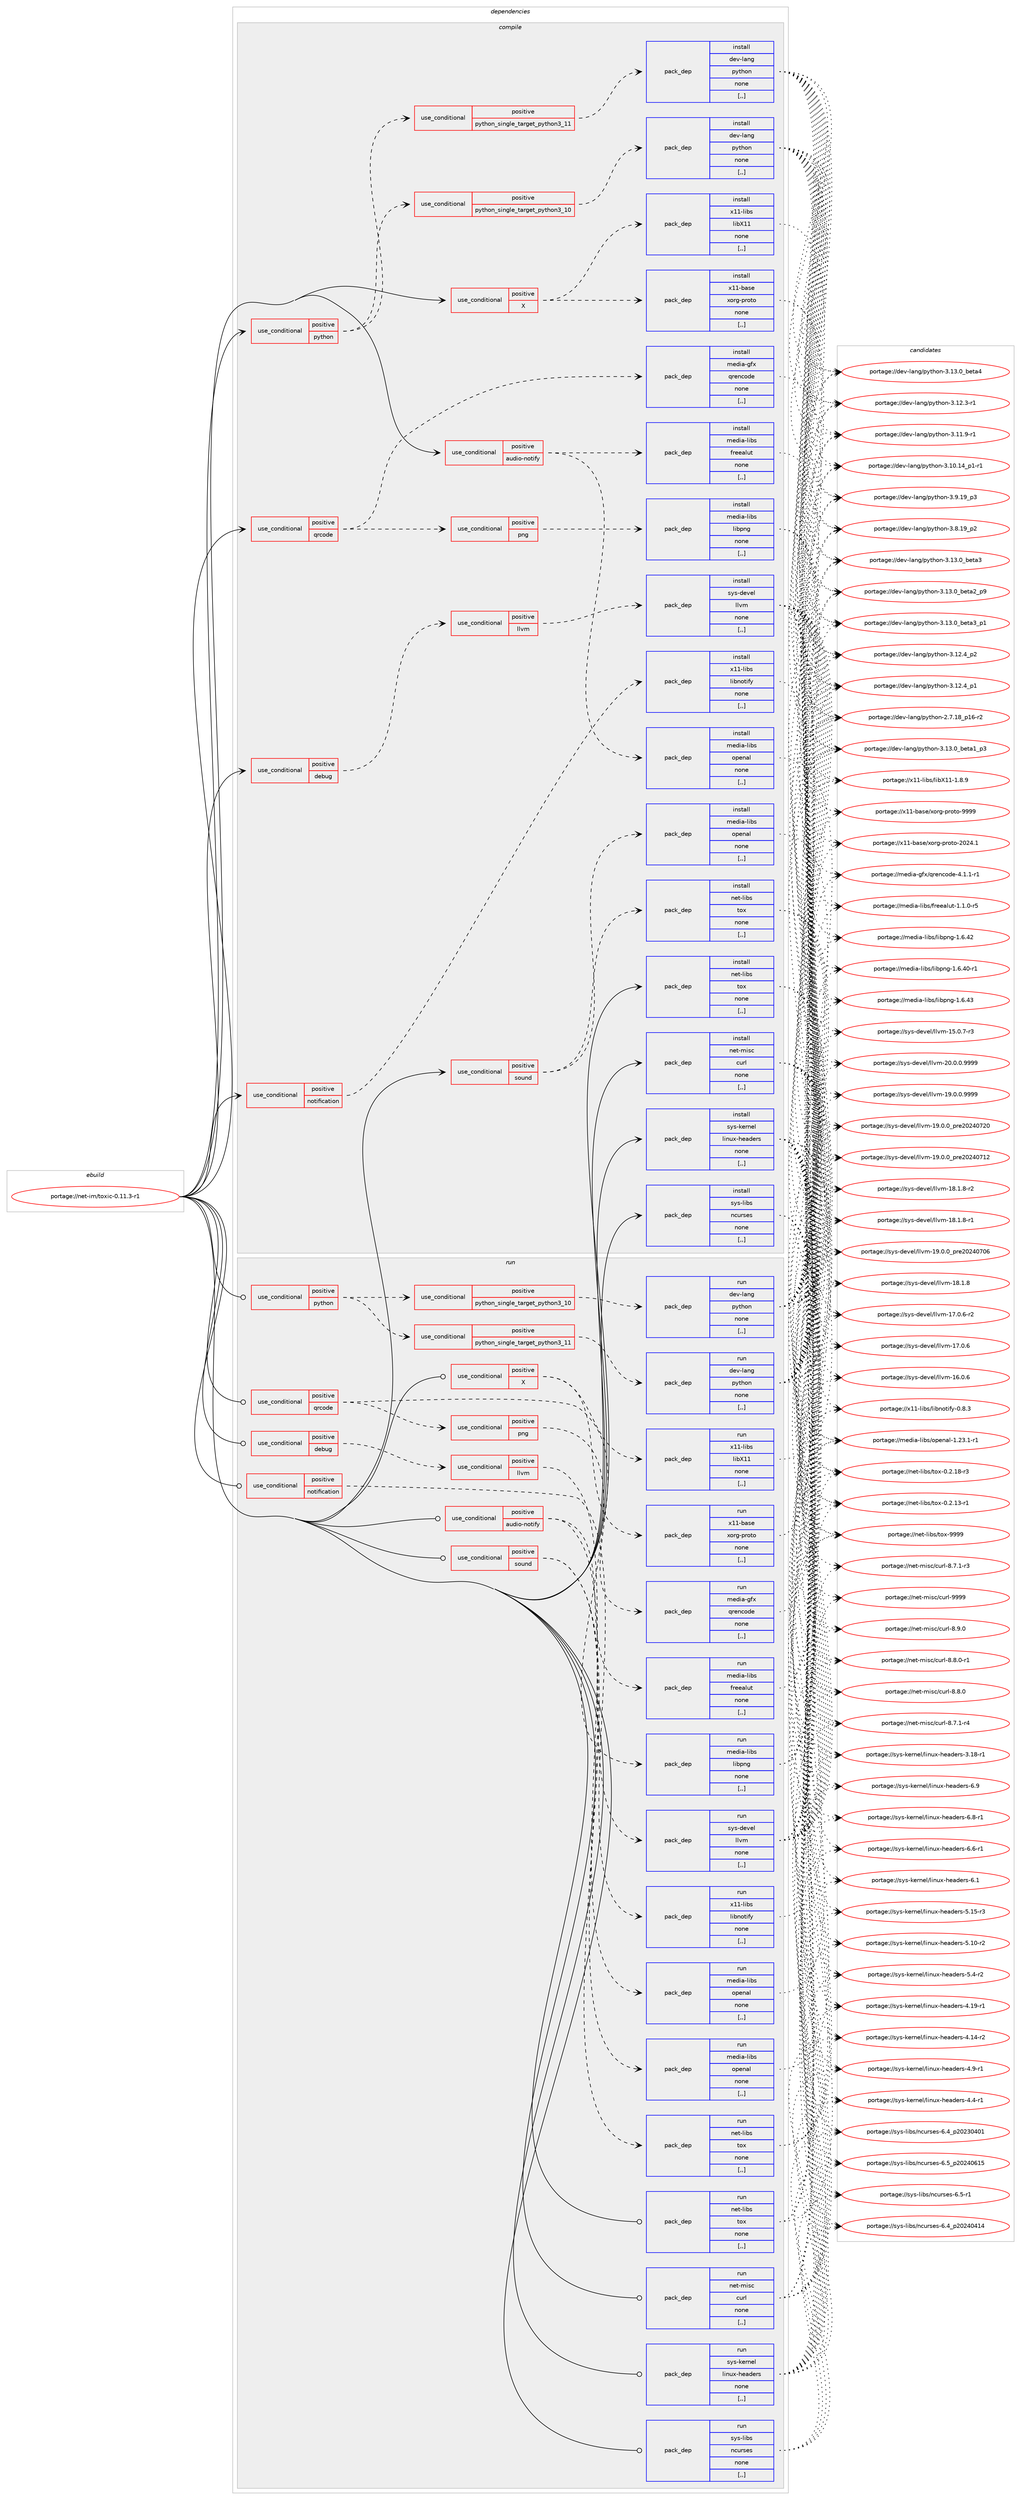 digraph prolog {

# *************
# Graph options
# *************

newrank=true;
concentrate=true;
compound=true;
graph [rankdir=LR,fontname=Helvetica,fontsize=10,ranksep=1.5];#, ranksep=2.5, nodesep=0.2];
edge  [arrowhead=vee];
node  [fontname=Helvetica,fontsize=10];

# **********
# The ebuild
# **********

subgraph cluster_leftcol {
color=gray;
label=<<i>ebuild</i>>;
id [label="portage://net-im/toxic-0.11.3-r1", color=red, width=4, href="../net-im/toxic-0.11.3-r1.svg"];
}

# ****************
# The dependencies
# ****************

subgraph cluster_midcol {
color=gray;
label=<<i>dependencies</i>>;
subgraph cluster_compile {
fillcolor="#eeeeee";
style=filled;
label=<<i>compile</i>>;
subgraph cond92368 {
dependency355042 [label=<<TABLE BORDER="0" CELLBORDER="1" CELLSPACING="0" CELLPADDING="4"><TR><TD ROWSPAN="3" CELLPADDING="10">use_conditional</TD></TR><TR><TD>positive</TD></TR><TR><TD>X</TD></TR></TABLE>>, shape=none, color=red];
subgraph pack260050 {
dependency355043 [label=<<TABLE BORDER="0" CELLBORDER="1" CELLSPACING="0" CELLPADDING="4" WIDTH="220"><TR><TD ROWSPAN="6" CELLPADDING="30">pack_dep</TD></TR><TR><TD WIDTH="110">install</TD></TR><TR><TD>x11-base</TD></TR><TR><TD>xorg-proto</TD></TR><TR><TD>none</TD></TR><TR><TD>[,,]</TD></TR></TABLE>>, shape=none, color=blue];
}
dependency355042:e -> dependency355043:w [weight=20,style="dashed",arrowhead="vee"];
subgraph pack260051 {
dependency355044 [label=<<TABLE BORDER="0" CELLBORDER="1" CELLSPACING="0" CELLPADDING="4" WIDTH="220"><TR><TD ROWSPAN="6" CELLPADDING="30">pack_dep</TD></TR><TR><TD WIDTH="110">install</TD></TR><TR><TD>x11-libs</TD></TR><TR><TD>libX11</TD></TR><TR><TD>none</TD></TR><TR><TD>[,,]</TD></TR></TABLE>>, shape=none, color=blue];
}
dependency355042:e -> dependency355044:w [weight=20,style="dashed",arrowhead="vee"];
}
id:e -> dependency355042:w [weight=20,style="solid",arrowhead="vee"];
subgraph cond92369 {
dependency355045 [label=<<TABLE BORDER="0" CELLBORDER="1" CELLSPACING="0" CELLPADDING="4"><TR><TD ROWSPAN="3" CELLPADDING="10">use_conditional</TD></TR><TR><TD>positive</TD></TR><TR><TD>audio-notify</TD></TR></TABLE>>, shape=none, color=red];
subgraph pack260052 {
dependency355046 [label=<<TABLE BORDER="0" CELLBORDER="1" CELLSPACING="0" CELLPADDING="4" WIDTH="220"><TR><TD ROWSPAN="6" CELLPADDING="30">pack_dep</TD></TR><TR><TD WIDTH="110">install</TD></TR><TR><TD>media-libs</TD></TR><TR><TD>freealut</TD></TR><TR><TD>none</TD></TR><TR><TD>[,,]</TD></TR></TABLE>>, shape=none, color=blue];
}
dependency355045:e -> dependency355046:w [weight=20,style="dashed",arrowhead="vee"];
subgraph pack260053 {
dependency355047 [label=<<TABLE BORDER="0" CELLBORDER="1" CELLSPACING="0" CELLPADDING="4" WIDTH="220"><TR><TD ROWSPAN="6" CELLPADDING="30">pack_dep</TD></TR><TR><TD WIDTH="110">install</TD></TR><TR><TD>media-libs</TD></TR><TR><TD>openal</TD></TR><TR><TD>none</TD></TR><TR><TD>[,,]</TD></TR></TABLE>>, shape=none, color=blue];
}
dependency355045:e -> dependency355047:w [weight=20,style="dashed",arrowhead="vee"];
}
id:e -> dependency355045:w [weight=20,style="solid",arrowhead="vee"];
subgraph cond92370 {
dependency355048 [label=<<TABLE BORDER="0" CELLBORDER="1" CELLSPACING="0" CELLPADDING="4"><TR><TD ROWSPAN="3" CELLPADDING="10">use_conditional</TD></TR><TR><TD>positive</TD></TR><TR><TD>debug</TD></TR></TABLE>>, shape=none, color=red];
subgraph cond92371 {
dependency355049 [label=<<TABLE BORDER="0" CELLBORDER="1" CELLSPACING="0" CELLPADDING="4"><TR><TD ROWSPAN="3" CELLPADDING="10">use_conditional</TD></TR><TR><TD>positive</TD></TR><TR><TD>llvm</TD></TR></TABLE>>, shape=none, color=red];
subgraph pack260054 {
dependency355050 [label=<<TABLE BORDER="0" CELLBORDER="1" CELLSPACING="0" CELLPADDING="4" WIDTH="220"><TR><TD ROWSPAN="6" CELLPADDING="30">pack_dep</TD></TR><TR><TD WIDTH="110">install</TD></TR><TR><TD>sys-devel</TD></TR><TR><TD>llvm</TD></TR><TR><TD>none</TD></TR><TR><TD>[,,]</TD></TR></TABLE>>, shape=none, color=blue];
}
dependency355049:e -> dependency355050:w [weight=20,style="dashed",arrowhead="vee"];
}
dependency355048:e -> dependency355049:w [weight=20,style="dashed",arrowhead="vee"];
}
id:e -> dependency355048:w [weight=20,style="solid",arrowhead="vee"];
subgraph cond92372 {
dependency355051 [label=<<TABLE BORDER="0" CELLBORDER="1" CELLSPACING="0" CELLPADDING="4"><TR><TD ROWSPAN="3" CELLPADDING="10">use_conditional</TD></TR><TR><TD>positive</TD></TR><TR><TD>notification</TD></TR></TABLE>>, shape=none, color=red];
subgraph pack260055 {
dependency355052 [label=<<TABLE BORDER="0" CELLBORDER="1" CELLSPACING="0" CELLPADDING="4" WIDTH="220"><TR><TD ROWSPAN="6" CELLPADDING="30">pack_dep</TD></TR><TR><TD WIDTH="110">install</TD></TR><TR><TD>x11-libs</TD></TR><TR><TD>libnotify</TD></TR><TR><TD>none</TD></TR><TR><TD>[,,]</TD></TR></TABLE>>, shape=none, color=blue];
}
dependency355051:e -> dependency355052:w [weight=20,style="dashed",arrowhead="vee"];
}
id:e -> dependency355051:w [weight=20,style="solid",arrowhead="vee"];
subgraph cond92373 {
dependency355053 [label=<<TABLE BORDER="0" CELLBORDER="1" CELLSPACING="0" CELLPADDING="4"><TR><TD ROWSPAN="3" CELLPADDING="10">use_conditional</TD></TR><TR><TD>positive</TD></TR><TR><TD>python</TD></TR></TABLE>>, shape=none, color=red];
subgraph cond92374 {
dependency355054 [label=<<TABLE BORDER="0" CELLBORDER="1" CELLSPACING="0" CELLPADDING="4"><TR><TD ROWSPAN="3" CELLPADDING="10">use_conditional</TD></TR><TR><TD>positive</TD></TR><TR><TD>python_single_target_python3_10</TD></TR></TABLE>>, shape=none, color=red];
subgraph pack260056 {
dependency355055 [label=<<TABLE BORDER="0" CELLBORDER="1" CELLSPACING="0" CELLPADDING="4" WIDTH="220"><TR><TD ROWSPAN="6" CELLPADDING="30">pack_dep</TD></TR><TR><TD WIDTH="110">install</TD></TR><TR><TD>dev-lang</TD></TR><TR><TD>python</TD></TR><TR><TD>none</TD></TR><TR><TD>[,,]</TD></TR></TABLE>>, shape=none, color=blue];
}
dependency355054:e -> dependency355055:w [weight=20,style="dashed",arrowhead="vee"];
}
dependency355053:e -> dependency355054:w [weight=20,style="dashed",arrowhead="vee"];
subgraph cond92375 {
dependency355056 [label=<<TABLE BORDER="0" CELLBORDER="1" CELLSPACING="0" CELLPADDING="4"><TR><TD ROWSPAN="3" CELLPADDING="10">use_conditional</TD></TR><TR><TD>positive</TD></TR><TR><TD>python_single_target_python3_11</TD></TR></TABLE>>, shape=none, color=red];
subgraph pack260057 {
dependency355057 [label=<<TABLE BORDER="0" CELLBORDER="1" CELLSPACING="0" CELLPADDING="4" WIDTH="220"><TR><TD ROWSPAN="6" CELLPADDING="30">pack_dep</TD></TR><TR><TD WIDTH="110">install</TD></TR><TR><TD>dev-lang</TD></TR><TR><TD>python</TD></TR><TR><TD>none</TD></TR><TR><TD>[,,]</TD></TR></TABLE>>, shape=none, color=blue];
}
dependency355056:e -> dependency355057:w [weight=20,style="dashed",arrowhead="vee"];
}
dependency355053:e -> dependency355056:w [weight=20,style="dashed",arrowhead="vee"];
}
id:e -> dependency355053:w [weight=20,style="solid",arrowhead="vee"];
subgraph cond92376 {
dependency355058 [label=<<TABLE BORDER="0" CELLBORDER="1" CELLSPACING="0" CELLPADDING="4"><TR><TD ROWSPAN="3" CELLPADDING="10">use_conditional</TD></TR><TR><TD>positive</TD></TR><TR><TD>qrcode</TD></TR></TABLE>>, shape=none, color=red];
subgraph pack260058 {
dependency355059 [label=<<TABLE BORDER="0" CELLBORDER="1" CELLSPACING="0" CELLPADDING="4" WIDTH="220"><TR><TD ROWSPAN="6" CELLPADDING="30">pack_dep</TD></TR><TR><TD WIDTH="110">install</TD></TR><TR><TD>media-gfx</TD></TR><TR><TD>qrencode</TD></TR><TR><TD>none</TD></TR><TR><TD>[,,]</TD></TR></TABLE>>, shape=none, color=blue];
}
dependency355058:e -> dependency355059:w [weight=20,style="dashed",arrowhead="vee"];
subgraph cond92377 {
dependency355060 [label=<<TABLE BORDER="0" CELLBORDER="1" CELLSPACING="0" CELLPADDING="4"><TR><TD ROWSPAN="3" CELLPADDING="10">use_conditional</TD></TR><TR><TD>positive</TD></TR><TR><TD>png</TD></TR></TABLE>>, shape=none, color=red];
subgraph pack260059 {
dependency355061 [label=<<TABLE BORDER="0" CELLBORDER="1" CELLSPACING="0" CELLPADDING="4" WIDTH="220"><TR><TD ROWSPAN="6" CELLPADDING="30">pack_dep</TD></TR><TR><TD WIDTH="110">install</TD></TR><TR><TD>media-libs</TD></TR><TR><TD>libpng</TD></TR><TR><TD>none</TD></TR><TR><TD>[,,]</TD></TR></TABLE>>, shape=none, color=blue];
}
dependency355060:e -> dependency355061:w [weight=20,style="dashed",arrowhead="vee"];
}
dependency355058:e -> dependency355060:w [weight=20,style="dashed",arrowhead="vee"];
}
id:e -> dependency355058:w [weight=20,style="solid",arrowhead="vee"];
subgraph cond92378 {
dependency355062 [label=<<TABLE BORDER="0" CELLBORDER="1" CELLSPACING="0" CELLPADDING="4"><TR><TD ROWSPAN="3" CELLPADDING="10">use_conditional</TD></TR><TR><TD>positive</TD></TR><TR><TD>sound</TD></TR></TABLE>>, shape=none, color=red];
subgraph pack260060 {
dependency355063 [label=<<TABLE BORDER="0" CELLBORDER="1" CELLSPACING="0" CELLPADDING="4" WIDTH="220"><TR><TD ROWSPAN="6" CELLPADDING="30">pack_dep</TD></TR><TR><TD WIDTH="110">install</TD></TR><TR><TD>media-libs</TD></TR><TR><TD>openal</TD></TR><TR><TD>none</TD></TR><TR><TD>[,,]</TD></TR></TABLE>>, shape=none, color=blue];
}
dependency355062:e -> dependency355063:w [weight=20,style="dashed",arrowhead="vee"];
subgraph pack260061 {
dependency355064 [label=<<TABLE BORDER="0" CELLBORDER="1" CELLSPACING="0" CELLPADDING="4" WIDTH="220"><TR><TD ROWSPAN="6" CELLPADDING="30">pack_dep</TD></TR><TR><TD WIDTH="110">install</TD></TR><TR><TD>net-libs</TD></TR><TR><TD>tox</TD></TR><TR><TD>none</TD></TR><TR><TD>[,,]</TD></TR></TABLE>>, shape=none, color=blue];
}
dependency355062:e -> dependency355064:w [weight=20,style="dashed",arrowhead="vee"];
}
id:e -> dependency355062:w [weight=20,style="solid",arrowhead="vee"];
subgraph pack260062 {
dependency355065 [label=<<TABLE BORDER="0" CELLBORDER="1" CELLSPACING="0" CELLPADDING="4" WIDTH="220"><TR><TD ROWSPAN="6" CELLPADDING="30">pack_dep</TD></TR><TR><TD WIDTH="110">install</TD></TR><TR><TD>net-libs</TD></TR><TR><TD>tox</TD></TR><TR><TD>none</TD></TR><TR><TD>[,,]</TD></TR></TABLE>>, shape=none, color=blue];
}
id:e -> dependency355065:w [weight=20,style="solid",arrowhead="vee"];
subgraph pack260063 {
dependency355066 [label=<<TABLE BORDER="0" CELLBORDER="1" CELLSPACING="0" CELLPADDING="4" WIDTH="220"><TR><TD ROWSPAN="6" CELLPADDING="30">pack_dep</TD></TR><TR><TD WIDTH="110">install</TD></TR><TR><TD>net-misc</TD></TR><TR><TD>curl</TD></TR><TR><TD>none</TD></TR><TR><TD>[,,]</TD></TR></TABLE>>, shape=none, color=blue];
}
id:e -> dependency355066:w [weight=20,style="solid",arrowhead="vee"];
subgraph pack260064 {
dependency355067 [label=<<TABLE BORDER="0" CELLBORDER="1" CELLSPACING="0" CELLPADDING="4" WIDTH="220"><TR><TD ROWSPAN="6" CELLPADDING="30">pack_dep</TD></TR><TR><TD WIDTH="110">install</TD></TR><TR><TD>sys-kernel</TD></TR><TR><TD>linux-headers</TD></TR><TR><TD>none</TD></TR><TR><TD>[,,]</TD></TR></TABLE>>, shape=none, color=blue];
}
id:e -> dependency355067:w [weight=20,style="solid",arrowhead="vee"];
subgraph pack260065 {
dependency355068 [label=<<TABLE BORDER="0" CELLBORDER="1" CELLSPACING="0" CELLPADDING="4" WIDTH="220"><TR><TD ROWSPAN="6" CELLPADDING="30">pack_dep</TD></TR><TR><TD WIDTH="110">install</TD></TR><TR><TD>sys-libs</TD></TR><TR><TD>ncurses</TD></TR><TR><TD>none</TD></TR><TR><TD>[,,]</TD></TR></TABLE>>, shape=none, color=blue];
}
id:e -> dependency355068:w [weight=20,style="solid",arrowhead="vee"];
}
subgraph cluster_compileandrun {
fillcolor="#eeeeee";
style=filled;
label=<<i>compile and run</i>>;
}
subgraph cluster_run {
fillcolor="#eeeeee";
style=filled;
label=<<i>run</i>>;
subgraph cond92379 {
dependency355069 [label=<<TABLE BORDER="0" CELLBORDER="1" CELLSPACING="0" CELLPADDING="4"><TR><TD ROWSPAN="3" CELLPADDING="10">use_conditional</TD></TR><TR><TD>positive</TD></TR><TR><TD>X</TD></TR></TABLE>>, shape=none, color=red];
subgraph pack260066 {
dependency355070 [label=<<TABLE BORDER="0" CELLBORDER="1" CELLSPACING="0" CELLPADDING="4" WIDTH="220"><TR><TD ROWSPAN="6" CELLPADDING="30">pack_dep</TD></TR><TR><TD WIDTH="110">run</TD></TR><TR><TD>x11-base</TD></TR><TR><TD>xorg-proto</TD></TR><TR><TD>none</TD></TR><TR><TD>[,,]</TD></TR></TABLE>>, shape=none, color=blue];
}
dependency355069:e -> dependency355070:w [weight=20,style="dashed",arrowhead="vee"];
subgraph pack260067 {
dependency355071 [label=<<TABLE BORDER="0" CELLBORDER="1" CELLSPACING="0" CELLPADDING="4" WIDTH="220"><TR><TD ROWSPAN="6" CELLPADDING="30">pack_dep</TD></TR><TR><TD WIDTH="110">run</TD></TR><TR><TD>x11-libs</TD></TR><TR><TD>libX11</TD></TR><TR><TD>none</TD></TR><TR><TD>[,,]</TD></TR></TABLE>>, shape=none, color=blue];
}
dependency355069:e -> dependency355071:w [weight=20,style="dashed",arrowhead="vee"];
}
id:e -> dependency355069:w [weight=20,style="solid",arrowhead="odot"];
subgraph cond92380 {
dependency355072 [label=<<TABLE BORDER="0" CELLBORDER="1" CELLSPACING="0" CELLPADDING="4"><TR><TD ROWSPAN="3" CELLPADDING="10">use_conditional</TD></TR><TR><TD>positive</TD></TR><TR><TD>audio-notify</TD></TR></TABLE>>, shape=none, color=red];
subgraph pack260068 {
dependency355073 [label=<<TABLE BORDER="0" CELLBORDER="1" CELLSPACING="0" CELLPADDING="4" WIDTH="220"><TR><TD ROWSPAN="6" CELLPADDING="30">pack_dep</TD></TR><TR><TD WIDTH="110">run</TD></TR><TR><TD>media-libs</TD></TR><TR><TD>freealut</TD></TR><TR><TD>none</TD></TR><TR><TD>[,,]</TD></TR></TABLE>>, shape=none, color=blue];
}
dependency355072:e -> dependency355073:w [weight=20,style="dashed",arrowhead="vee"];
subgraph pack260069 {
dependency355074 [label=<<TABLE BORDER="0" CELLBORDER="1" CELLSPACING="0" CELLPADDING="4" WIDTH="220"><TR><TD ROWSPAN="6" CELLPADDING="30">pack_dep</TD></TR><TR><TD WIDTH="110">run</TD></TR><TR><TD>media-libs</TD></TR><TR><TD>openal</TD></TR><TR><TD>none</TD></TR><TR><TD>[,,]</TD></TR></TABLE>>, shape=none, color=blue];
}
dependency355072:e -> dependency355074:w [weight=20,style="dashed",arrowhead="vee"];
}
id:e -> dependency355072:w [weight=20,style="solid",arrowhead="odot"];
subgraph cond92381 {
dependency355075 [label=<<TABLE BORDER="0" CELLBORDER="1" CELLSPACING="0" CELLPADDING="4"><TR><TD ROWSPAN="3" CELLPADDING="10">use_conditional</TD></TR><TR><TD>positive</TD></TR><TR><TD>debug</TD></TR></TABLE>>, shape=none, color=red];
subgraph cond92382 {
dependency355076 [label=<<TABLE BORDER="0" CELLBORDER="1" CELLSPACING="0" CELLPADDING="4"><TR><TD ROWSPAN="3" CELLPADDING="10">use_conditional</TD></TR><TR><TD>positive</TD></TR><TR><TD>llvm</TD></TR></TABLE>>, shape=none, color=red];
subgraph pack260070 {
dependency355077 [label=<<TABLE BORDER="0" CELLBORDER="1" CELLSPACING="0" CELLPADDING="4" WIDTH="220"><TR><TD ROWSPAN="6" CELLPADDING="30">pack_dep</TD></TR><TR><TD WIDTH="110">run</TD></TR><TR><TD>sys-devel</TD></TR><TR><TD>llvm</TD></TR><TR><TD>none</TD></TR><TR><TD>[,,]</TD></TR></TABLE>>, shape=none, color=blue];
}
dependency355076:e -> dependency355077:w [weight=20,style="dashed",arrowhead="vee"];
}
dependency355075:e -> dependency355076:w [weight=20,style="dashed",arrowhead="vee"];
}
id:e -> dependency355075:w [weight=20,style="solid",arrowhead="odot"];
subgraph cond92383 {
dependency355078 [label=<<TABLE BORDER="0" CELLBORDER="1" CELLSPACING="0" CELLPADDING="4"><TR><TD ROWSPAN="3" CELLPADDING="10">use_conditional</TD></TR><TR><TD>positive</TD></TR><TR><TD>notification</TD></TR></TABLE>>, shape=none, color=red];
subgraph pack260071 {
dependency355079 [label=<<TABLE BORDER="0" CELLBORDER="1" CELLSPACING="0" CELLPADDING="4" WIDTH="220"><TR><TD ROWSPAN="6" CELLPADDING="30">pack_dep</TD></TR><TR><TD WIDTH="110">run</TD></TR><TR><TD>x11-libs</TD></TR><TR><TD>libnotify</TD></TR><TR><TD>none</TD></TR><TR><TD>[,,]</TD></TR></TABLE>>, shape=none, color=blue];
}
dependency355078:e -> dependency355079:w [weight=20,style="dashed",arrowhead="vee"];
}
id:e -> dependency355078:w [weight=20,style="solid",arrowhead="odot"];
subgraph cond92384 {
dependency355080 [label=<<TABLE BORDER="0" CELLBORDER="1" CELLSPACING="0" CELLPADDING="4"><TR><TD ROWSPAN="3" CELLPADDING="10">use_conditional</TD></TR><TR><TD>positive</TD></TR><TR><TD>python</TD></TR></TABLE>>, shape=none, color=red];
subgraph cond92385 {
dependency355081 [label=<<TABLE BORDER="0" CELLBORDER="1" CELLSPACING="0" CELLPADDING="4"><TR><TD ROWSPAN="3" CELLPADDING="10">use_conditional</TD></TR><TR><TD>positive</TD></TR><TR><TD>python_single_target_python3_10</TD></TR></TABLE>>, shape=none, color=red];
subgraph pack260072 {
dependency355082 [label=<<TABLE BORDER="0" CELLBORDER="1" CELLSPACING="0" CELLPADDING="4" WIDTH="220"><TR><TD ROWSPAN="6" CELLPADDING="30">pack_dep</TD></TR><TR><TD WIDTH="110">run</TD></TR><TR><TD>dev-lang</TD></TR><TR><TD>python</TD></TR><TR><TD>none</TD></TR><TR><TD>[,,]</TD></TR></TABLE>>, shape=none, color=blue];
}
dependency355081:e -> dependency355082:w [weight=20,style="dashed",arrowhead="vee"];
}
dependency355080:e -> dependency355081:w [weight=20,style="dashed",arrowhead="vee"];
subgraph cond92386 {
dependency355083 [label=<<TABLE BORDER="0" CELLBORDER="1" CELLSPACING="0" CELLPADDING="4"><TR><TD ROWSPAN="3" CELLPADDING="10">use_conditional</TD></TR><TR><TD>positive</TD></TR><TR><TD>python_single_target_python3_11</TD></TR></TABLE>>, shape=none, color=red];
subgraph pack260073 {
dependency355084 [label=<<TABLE BORDER="0" CELLBORDER="1" CELLSPACING="0" CELLPADDING="4" WIDTH="220"><TR><TD ROWSPAN="6" CELLPADDING="30">pack_dep</TD></TR><TR><TD WIDTH="110">run</TD></TR><TR><TD>dev-lang</TD></TR><TR><TD>python</TD></TR><TR><TD>none</TD></TR><TR><TD>[,,]</TD></TR></TABLE>>, shape=none, color=blue];
}
dependency355083:e -> dependency355084:w [weight=20,style="dashed",arrowhead="vee"];
}
dependency355080:e -> dependency355083:w [weight=20,style="dashed",arrowhead="vee"];
}
id:e -> dependency355080:w [weight=20,style="solid",arrowhead="odot"];
subgraph cond92387 {
dependency355085 [label=<<TABLE BORDER="0" CELLBORDER="1" CELLSPACING="0" CELLPADDING="4"><TR><TD ROWSPAN="3" CELLPADDING="10">use_conditional</TD></TR><TR><TD>positive</TD></TR><TR><TD>qrcode</TD></TR></TABLE>>, shape=none, color=red];
subgraph pack260074 {
dependency355086 [label=<<TABLE BORDER="0" CELLBORDER="1" CELLSPACING="0" CELLPADDING="4" WIDTH="220"><TR><TD ROWSPAN="6" CELLPADDING="30">pack_dep</TD></TR><TR><TD WIDTH="110">run</TD></TR><TR><TD>media-gfx</TD></TR><TR><TD>qrencode</TD></TR><TR><TD>none</TD></TR><TR><TD>[,,]</TD></TR></TABLE>>, shape=none, color=blue];
}
dependency355085:e -> dependency355086:w [weight=20,style="dashed",arrowhead="vee"];
subgraph cond92388 {
dependency355087 [label=<<TABLE BORDER="0" CELLBORDER="1" CELLSPACING="0" CELLPADDING="4"><TR><TD ROWSPAN="3" CELLPADDING="10">use_conditional</TD></TR><TR><TD>positive</TD></TR><TR><TD>png</TD></TR></TABLE>>, shape=none, color=red];
subgraph pack260075 {
dependency355088 [label=<<TABLE BORDER="0" CELLBORDER="1" CELLSPACING="0" CELLPADDING="4" WIDTH="220"><TR><TD ROWSPAN="6" CELLPADDING="30">pack_dep</TD></TR><TR><TD WIDTH="110">run</TD></TR><TR><TD>media-libs</TD></TR><TR><TD>libpng</TD></TR><TR><TD>none</TD></TR><TR><TD>[,,]</TD></TR></TABLE>>, shape=none, color=blue];
}
dependency355087:e -> dependency355088:w [weight=20,style="dashed",arrowhead="vee"];
}
dependency355085:e -> dependency355087:w [weight=20,style="dashed",arrowhead="vee"];
}
id:e -> dependency355085:w [weight=20,style="solid",arrowhead="odot"];
subgraph cond92389 {
dependency355089 [label=<<TABLE BORDER="0" CELLBORDER="1" CELLSPACING="0" CELLPADDING="4"><TR><TD ROWSPAN="3" CELLPADDING="10">use_conditional</TD></TR><TR><TD>positive</TD></TR><TR><TD>sound</TD></TR></TABLE>>, shape=none, color=red];
subgraph pack260076 {
dependency355090 [label=<<TABLE BORDER="0" CELLBORDER="1" CELLSPACING="0" CELLPADDING="4" WIDTH="220"><TR><TD ROWSPAN="6" CELLPADDING="30">pack_dep</TD></TR><TR><TD WIDTH="110">run</TD></TR><TR><TD>media-libs</TD></TR><TR><TD>openal</TD></TR><TR><TD>none</TD></TR><TR><TD>[,,]</TD></TR></TABLE>>, shape=none, color=blue];
}
dependency355089:e -> dependency355090:w [weight=20,style="dashed",arrowhead="vee"];
subgraph pack260077 {
dependency355091 [label=<<TABLE BORDER="0" CELLBORDER="1" CELLSPACING="0" CELLPADDING="4" WIDTH="220"><TR><TD ROWSPAN="6" CELLPADDING="30">pack_dep</TD></TR><TR><TD WIDTH="110">run</TD></TR><TR><TD>net-libs</TD></TR><TR><TD>tox</TD></TR><TR><TD>none</TD></TR><TR><TD>[,,]</TD></TR></TABLE>>, shape=none, color=blue];
}
dependency355089:e -> dependency355091:w [weight=20,style="dashed",arrowhead="vee"];
}
id:e -> dependency355089:w [weight=20,style="solid",arrowhead="odot"];
subgraph pack260078 {
dependency355092 [label=<<TABLE BORDER="0" CELLBORDER="1" CELLSPACING="0" CELLPADDING="4" WIDTH="220"><TR><TD ROWSPAN="6" CELLPADDING="30">pack_dep</TD></TR><TR><TD WIDTH="110">run</TD></TR><TR><TD>net-libs</TD></TR><TR><TD>tox</TD></TR><TR><TD>none</TD></TR><TR><TD>[,,]</TD></TR></TABLE>>, shape=none, color=blue];
}
id:e -> dependency355092:w [weight=20,style="solid",arrowhead="odot"];
subgraph pack260079 {
dependency355093 [label=<<TABLE BORDER="0" CELLBORDER="1" CELLSPACING="0" CELLPADDING="4" WIDTH="220"><TR><TD ROWSPAN="6" CELLPADDING="30">pack_dep</TD></TR><TR><TD WIDTH="110">run</TD></TR><TR><TD>net-misc</TD></TR><TR><TD>curl</TD></TR><TR><TD>none</TD></TR><TR><TD>[,,]</TD></TR></TABLE>>, shape=none, color=blue];
}
id:e -> dependency355093:w [weight=20,style="solid",arrowhead="odot"];
subgraph pack260080 {
dependency355094 [label=<<TABLE BORDER="0" CELLBORDER="1" CELLSPACING="0" CELLPADDING="4" WIDTH="220"><TR><TD ROWSPAN="6" CELLPADDING="30">pack_dep</TD></TR><TR><TD WIDTH="110">run</TD></TR><TR><TD>sys-kernel</TD></TR><TR><TD>linux-headers</TD></TR><TR><TD>none</TD></TR><TR><TD>[,,]</TD></TR></TABLE>>, shape=none, color=blue];
}
id:e -> dependency355094:w [weight=20,style="solid",arrowhead="odot"];
subgraph pack260081 {
dependency355095 [label=<<TABLE BORDER="0" CELLBORDER="1" CELLSPACING="0" CELLPADDING="4" WIDTH="220"><TR><TD ROWSPAN="6" CELLPADDING="30">pack_dep</TD></TR><TR><TD WIDTH="110">run</TD></TR><TR><TD>sys-libs</TD></TR><TR><TD>ncurses</TD></TR><TR><TD>none</TD></TR><TR><TD>[,,]</TD></TR></TABLE>>, shape=none, color=blue];
}
id:e -> dependency355095:w [weight=20,style="solid",arrowhead="odot"];
}
}

# **************
# The candidates
# **************

subgraph cluster_choices {
rank=same;
color=gray;
label=<<i>candidates</i>>;

subgraph choice260050 {
color=black;
nodesep=1;
choice120494945989711510147120111114103451121141111161114557575757 [label="portage://x11-base/xorg-proto-9999", color=red, width=4,href="../x11-base/xorg-proto-9999.svg"];
choice1204949459897115101471201111141034511211411111611145504850524649 [label="portage://x11-base/xorg-proto-2024.1", color=red, width=4,href="../x11-base/xorg-proto-2024.1.svg"];
dependency355043:e -> choice120494945989711510147120111114103451121141111161114557575757:w [style=dotted,weight="100"];
dependency355043:e -> choice1204949459897115101471201111141034511211411111611145504850524649:w [style=dotted,weight="100"];
}
subgraph choice260051 {
color=black;
nodesep=1;
choice120494945108105981154710810598884949454946564657 [label="portage://x11-libs/libX11-1.8.9", color=red, width=4,href="../x11-libs/libX11-1.8.9.svg"];
dependency355044:e -> choice120494945108105981154710810598884949454946564657:w [style=dotted,weight="100"];
}
subgraph choice260052 {
color=black;
nodesep=1;
choice10910110010597451081059811547102114101101971081171164549464946484511453 [label="portage://media-libs/freealut-1.1.0-r5", color=red, width=4,href="../media-libs/freealut-1.1.0-r5.svg"];
dependency355046:e -> choice10910110010597451081059811547102114101101971081171164549464946484511453:w [style=dotted,weight="100"];
}
subgraph choice260053 {
color=black;
nodesep=1;
choice1091011001059745108105981154711111210111097108454946505146494511449 [label="portage://media-libs/openal-1.23.1-r1", color=red, width=4,href="../media-libs/openal-1.23.1-r1.svg"];
dependency355047:e -> choice1091011001059745108105981154711111210111097108454946505146494511449:w [style=dotted,weight="100"];
}
subgraph choice260054 {
color=black;
nodesep=1;
choice1151211154510010111810110847108108118109455048464846484657575757 [label="portage://sys-devel/llvm-20.0.0.9999", color=red, width=4,href="../sys-devel/llvm-20.0.0.9999.svg"];
choice1151211154510010111810110847108108118109454957464846484657575757 [label="portage://sys-devel/llvm-19.0.0.9999", color=red, width=4,href="../sys-devel/llvm-19.0.0.9999.svg"];
choice115121115451001011181011084710810811810945495746484648951121141015048505248555048 [label="portage://sys-devel/llvm-19.0.0_pre20240720", color=red, width=4,href="../sys-devel/llvm-19.0.0_pre20240720.svg"];
choice115121115451001011181011084710810811810945495746484648951121141015048505248554950 [label="portage://sys-devel/llvm-19.0.0_pre20240712", color=red, width=4,href="../sys-devel/llvm-19.0.0_pre20240712.svg"];
choice115121115451001011181011084710810811810945495746484648951121141015048505248554854 [label="portage://sys-devel/llvm-19.0.0_pre20240706", color=red, width=4,href="../sys-devel/llvm-19.0.0_pre20240706.svg"];
choice1151211154510010111810110847108108118109454956464946564511450 [label="portage://sys-devel/llvm-18.1.8-r2", color=red, width=4,href="../sys-devel/llvm-18.1.8-r2.svg"];
choice1151211154510010111810110847108108118109454956464946564511449 [label="portage://sys-devel/llvm-18.1.8-r1", color=red, width=4,href="../sys-devel/llvm-18.1.8-r1.svg"];
choice115121115451001011181011084710810811810945495646494656 [label="portage://sys-devel/llvm-18.1.8", color=red, width=4,href="../sys-devel/llvm-18.1.8.svg"];
choice1151211154510010111810110847108108118109454955464846544511450 [label="portage://sys-devel/llvm-17.0.6-r2", color=red, width=4,href="../sys-devel/llvm-17.0.6-r2.svg"];
choice115121115451001011181011084710810811810945495546484654 [label="portage://sys-devel/llvm-17.0.6", color=red, width=4,href="../sys-devel/llvm-17.0.6.svg"];
choice115121115451001011181011084710810811810945495446484654 [label="portage://sys-devel/llvm-16.0.6", color=red, width=4,href="../sys-devel/llvm-16.0.6.svg"];
choice1151211154510010111810110847108108118109454953464846554511451 [label="portage://sys-devel/llvm-15.0.7-r3", color=red, width=4,href="../sys-devel/llvm-15.0.7-r3.svg"];
dependency355050:e -> choice1151211154510010111810110847108108118109455048464846484657575757:w [style=dotted,weight="100"];
dependency355050:e -> choice1151211154510010111810110847108108118109454957464846484657575757:w [style=dotted,weight="100"];
dependency355050:e -> choice115121115451001011181011084710810811810945495746484648951121141015048505248555048:w [style=dotted,weight="100"];
dependency355050:e -> choice115121115451001011181011084710810811810945495746484648951121141015048505248554950:w [style=dotted,weight="100"];
dependency355050:e -> choice115121115451001011181011084710810811810945495746484648951121141015048505248554854:w [style=dotted,weight="100"];
dependency355050:e -> choice1151211154510010111810110847108108118109454956464946564511450:w [style=dotted,weight="100"];
dependency355050:e -> choice1151211154510010111810110847108108118109454956464946564511449:w [style=dotted,weight="100"];
dependency355050:e -> choice115121115451001011181011084710810811810945495646494656:w [style=dotted,weight="100"];
dependency355050:e -> choice1151211154510010111810110847108108118109454955464846544511450:w [style=dotted,weight="100"];
dependency355050:e -> choice115121115451001011181011084710810811810945495546484654:w [style=dotted,weight="100"];
dependency355050:e -> choice115121115451001011181011084710810811810945495446484654:w [style=dotted,weight="100"];
dependency355050:e -> choice1151211154510010111810110847108108118109454953464846554511451:w [style=dotted,weight="100"];
}
subgraph choice260055 {
color=black;
nodesep=1;
choice120494945108105981154710810598110111116105102121454846564651 [label="portage://x11-libs/libnotify-0.8.3", color=red, width=4,href="../x11-libs/libnotify-0.8.3.svg"];
dependency355052:e -> choice120494945108105981154710810598110111116105102121454846564651:w [style=dotted,weight="100"];
}
subgraph choice260056 {
color=black;
nodesep=1;
choice1001011184510897110103471121211161041111104551464951464895981011169752 [label="portage://dev-lang/python-3.13.0_beta4", color=red, width=4,href="../dev-lang/python-3.13.0_beta4.svg"];
choice10010111845108971101034711212111610411111045514649514648959810111697519511249 [label="portage://dev-lang/python-3.13.0_beta3_p1", color=red, width=4,href="../dev-lang/python-3.13.0_beta3_p1.svg"];
choice1001011184510897110103471121211161041111104551464951464895981011169751 [label="portage://dev-lang/python-3.13.0_beta3", color=red, width=4,href="../dev-lang/python-3.13.0_beta3.svg"];
choice10010111845108971101034711212111610411111045514649514648959810111697509511257 [label="portage://dev-lang/python-3.13.0_beta2_p9", color=red, width=4,href="../dev-lang/python-3.13.0_beta2_p9.svg"];
choice10010111845108971101034711212111610411111045514649514648959810111697499511251 [label="portage://dev-lang/python-3.13.0_beta1_p3", color=red, width=4,href="../dev-lang/python-3.13.0_beta1_p3.svg"];
choice100101118451089711010347112121116104111110455146495046529511250 [label="portage://dev-lang/python-3.12.4_p2", color=red, width=4,href="../dev-lang/python-3.12.4_p2.svg"];
choice100101118451089711010347112121116104111110455146495046529511249 [label="portage://dev-lang/python-3.12.4_p1", color=red, width=4,href="../dev-lang/python-3.12.4_p1.svg"];
choice100101118451089711010347112121116104111110455146495046514511449 [label="portage://dev-lang/python-3.12.3-r1", color=red, width=4,href="../dev-lang/python-3.12.3-r1.svg"];
choice100101118451089711010347112121116104111110455146494946574511449 [label="portage://dev-lang/python-3.11.9-r1", color=red, width=4,href="../dev-lang/python-3.11.9-r1.svg"];
choice100101118451089711010347112121116104111110455146494846495295112494511449 [label="portage://dev-lang/python-3.10.14_p1-r1", color=red, width=4,href="../dev-lang/python-3.10.14_p1-r1.svg"];
choice100101118451089711010347112121116104111110455146574649579511251 [label="portage://dev-lang/python-3.9.19_p3", color=red, width=4,href="../dev-lang/python-3.9.19_p3.svg"];
choice100101118451089711010347112121116104111110455146564649579511250 [label="portage://dev-lang/python-3.8.19_p2", color=red, width=4,href="../dev-lang/python-3.8.19_p2.svg"];
choice100101118451089711010347112121116104111110455046554649569511249544511450 [label="portage://dev-lang/python-2.7.18_p16-r2", color=red, width=4,href="../dev-lang/python-2.7.18_p16-r2.svg"];
dependency355055:e -> choice1001011184510897110103471121211161041111104551464951464895981011169752:w [style=dotted,weight="100"];
dependency355055:e -> choice10010111845108971101034711212111610411111045514649514648959810111697519511249:w [style=dotted,weight="100"];
dependency355055:e -> choice1001011184510897110103471121211161041111104551464951464895981011169751:w [style=dotted,weight="100"];
dependency355055:e -> choice10010111845108971101034711212111610411111045514649514648959810111697509511257:w [style=dotted,weight="100"];
dependency355055:e -> choice10010111845108971101034711212111610411111045514649514648959810111697499511251:w [style=dotted,weight="100"];
dependency355055:e -> choice100101118451089711010347112121116104111110455146495046529511250:w [style=dotted,weight="100"];
dependency355055:e -> choice100101118451089711010347112121116104111110455146495046529511249:w [style=dotted,weight="100"];
dependency355055:e -> choice100101118451089711010347112121116104111110455146495046514511449:w [style=dotted,weight="100"];
dependency355055:e -> choice100101118451089711010347112121116104111110455146494946574511449:w [style=dotted,weight="100"];
dependency355055:e -> choice100101118451089711010347112121116104111110455146494846495295112494511449:w [style=dotted,weight="100"];
dependency355055:e -> choice100101118451089711010347112121116104111110455146574649579511251:w [style=dotted,weight="100"];
dependency355055:e -> choice100101118451089711010347112121116104111110455146564649579511250:w [style=dotted,weight="100"];
dependency355055:e -> choice100101118451089711010347112121116104111110455046554649569511249544511450:w [style=dotted,weight="100"];
}
subgraph choice260057 {
color=black;
nodesep=1;
choice1001011184510897110103471121211161041111104551464951464895981011169752 [label="portage://dev-lang/python-3.13.0_beta4", color=red, width=4,href="../dev-lang/python-3.13.0_beta4.svg"];
choice10010111845108971101034711212111610411111045514649514648959810111697519511249 [label="portage://dev-lang/python-3.13.0_beta3_p1", color=red, width=4,href="../dev-lang/python-3.13.0_beta3_p1.svg"];
choice1001011184510897110103471121211161041111104551464951464895981011169751 [label="portage://dev-lang/python-3.13.0_beta3", color=red, width=4,href="../dev-lang/python-3.13.0_beta3.svg"];
choice10010111845108971101034711212111610411111045514649514648959810111697509511257 [label="portage://dev-lang/python-3.13.0_beta2_p9", color=red, width=4,href="../dev-lang/python-3.13.0_beta2_p9.svg"];
choice10010111845108971101034711212111610411111045514649514648959810111697499511251 [label="portage://dev-lang/python-3.13.0_beta1_p3", color=red, width=4,href="../dev-lang/python-3.13.0_beta1_p3.svg"];
choice100101118451089711010347112121116104111110455146495046529511250 [label="portage://dev-lang/python-3.12.4_p2", color=red, width=4,href="../dev-lang/python-3.12.4_p2.svg"];
choice100101118451089711010347112121116104111110455146495046529511249 [label="portage://dev-lang/python-3.12.4_p1", color=red, width=4,href="../dev-lang/python-3.12.4_p1.svg"];
choice100101118451089711010347112121116104111110455146495046514511449 [label="portage://dev-lang/python-3.12.3-r1", color=red, width=4,href="../dev-lang/python-3.12.3-r1.svg"];
choice100101118451089711010347112121116104111110455146494946574511449 [label="portage://dev-lang/python-3.11.9-r1", color=red, width=4,href="../dev-lang/python-3.11.9-r1.svg"];
choice100101118451089711010347112121116104111110455146494846495295112494511449 [label="portage://dev-lang/python-3.10.14_p1-r1", color=red, width=4,href="../dev-lang/python-3.10.14_p1-r1.svg"];
choice100101118451089711010347112121116104111110455146574649579511251 [label="portage://dev-lang/python-3.9.19_p3", color=red, width=4,href="../dev-lang/python-3.9.19_p3.svg"];
choice100101118451089711010347112121116104111110455146564649579511250 [label="portage://dev-lang/python-3.8.19_p2", color=red, width=4,href="../dev-lang/python-3.8.19_p2.svg"];
choice100101118451089711010347112121116104111110455046554649569511249544511450 [label="portage://dev-lang/python-2.7.18_p16-r2", color=red, width=4,href="../dev-lang/python-2.7.18_p16-r2.svg"];
dependency355057:e -> choice1001011184510897110103471121211161041111104551464951464895981011169752:w [style=dotted,weight="100"];
dependency355057:e -> choice10010111845108971101034711212111610411111045514649514648959810111697519511249:w [style=dotted,weight="100"];
dependency355057:e -> choice1001011184510897110103471121211161041111104551464951464895981011169751:w [style=dotted,weight="100"];
dependency355057:e -> choice10010111845108971101034711212111610411111045514649514648959810111697509511257:w [style=dotted,weight="100"];
dependency355057:e -> choice10010111845108971101034711212111610411111045514649514648959810111697499511251:w [style=dotted,weight="100"];
dependency355057:e -> choice100101118451089711010347112121116104111110455146495046529511250:w [style=dotted,weight="100"];
dependency355057:e -> choice100101118451089711010347112121116104111110455146495046529511249:w [style=dotted,weight="100"];
dependency355057:e -> choice100101118451089711010347112121116104111110455146495046514511449:w [style=dotted,weight="100"];
dependency355057:e -> choice100101118451089711010347112121116104111110455146494946574511449:w [style=dotted,weight="100"];
dependency355057:e -> choice100101118451089711010347112121116104111110455146494846495295112494511449:w [style=dotted,weight="100"];
dependency355057:e -> choice100101118451089711010347112121116104111110455146574649579511251:w [style=dotted,weight="100"];
dependency355057:e -> choice100101118451089711010347112121116104111110455146564649579511250:w [style=dotted,weight="100"];
dependency355057:e -> choice100101118451089711010347112121116104111110455046554649569511249544511450:w [style=dotted,weight="100"];
}
subgraph choice260058 {
color=black;
nodesep=1;
choice109101100105974510310212047113114101110991111001014552464946494511449 [label="portage://media-gfx/qrencode-4.1.1-r1", color=red, width=4,href="../media-gfx/qrencode-4.1.1-r1.svg"];
dependency355059:e -> choice109101100105974510310212047113114101110991111001014552464946494511449:w [style=dotted,weight="100"];
}
subgraph choice260059 {
color=black;
nodesep=1;
choice109101100105974510810598115471081059811211010345494654465251 [label="portage://media-libs/libpng-1.6.43", color=red, width=4,href="../media-libs/libpng-1.6.43.svg"];
choice109101100105974510810598115471081059811211010345494654465250 [label="portage://media-libs/libpng-1.6.42", color=red, width=4,href="../media-libs/libpng-1.6.42.svg"];
choice1091011001059745108105981154710810598112110103454946544652484511449 [label="portage://media-libs/libpng-1.6.40-r1", color=red, width=4,href="../media-libs/libpng-1.6.40-r1.svg"];
dependency355061:e -> choice109101100105974510810598115471081059811211010345494654465251:w [style=dotted,weight="100"];
dependency355061:e -> choice109101100105974510810598115471081059811211010345494654465250:w [style=dotted,weight="100"];
dependency355061:e -> choice1091011001059745108105981154710810598112110103454946544652484511449:w [style=dotted,weight="100"];
}
subgraph choice260060 {
color=black;
nodesep=1;
choice1091011001059745108105981154711111210111097108454946505146494511449 [label="portage://media-libs/openal-1.23.1-r1", color=red, width=4,href="../media-libs/openal-1.23.1-r1.svg"];
dependency355063:e -> choice1091011001059745108105981154711111210111097108454946505146494511449:w [style=dotted,weight="100"];
}
subgraph choice260061 {
color=black;
nodesep=1;
choice1101011164510810598115471161111204557575757 [label="portage://net-libs/tox-9999", color=red, width=4,href="../net-libs/tox-9999.svg"];
choice110101116451081059811547116111120454846504649564511451 [label="portage://net-libs/tox-0.2.18-r3", color=red, width=4,href="../net-libs/tox-0.2.18-r3.svg"];
choice110101116451081059811547116111120454846504649514511449 [label="portage://net-libs/tox-0.2.13-r1", color=red, width=4,href="../net-libs/tox-0.2.13-r1.svg"];
dependency355064:e -> choice1101011164510810598115471161111204557575757:w [style=dotted,weight="100"];
dependency355064:e -> choice110101116451081059811547116111120454846504649564511451:w [style=dotted,weight="100"];
dependency355064:e -> choice110101116451081059811547116111120454846504649514511449:w [style=dotted,weight="100"];
}
subgraph choice260062 {
color=black;
nodesep=1;
choice1101011164510810598115471161111204557575757 [label="portage://net-libs/tox-9999", color=red, width=4,href="../net-libs/tox-9999.svg"];
choice110101116451081059811547116111120454846504649564511451 [label="portage://net-libs/tox-0.2.18-r3", color=red, width=4,href="../net-libs/tox-0.2.18-r3.svg"];
choice110101116451081059811547116111120454846504649514511449 [label="portage://net-libs/tox-0.2.13-r1", color=red, width=4,href="../net-libs/tox-0.2.13-r1.svg"];
dependency355065:e -> choice1101011164510810598115471161111204557575757:w [style=dotted,weight="100"];
dependency355065:e -> choice110101116451081059811547116111120454846504649564511451:w [style=dotted,weight="100"];
dependency355065:e -> choice110101116451081059811547116111120454846504649514511449:w [style=dotted,weight="100"];
}
subgraph choice260063 {
color=black;
nodesep=1;
choice110101116451091051159947991171141084557575757 [label="portage://net-misc/curl-9999", color=red, width=4,href="../net-misc/curl-9999.svg"];
choice11010111645109105115994799117114108455646574648 [label="portage://net-misc/curl-8.9.0", color=red, width=4,href="../net-misc/curl-8.9.0.svg"];
choice110101116451091051159947991171141084556465646484511449 [label="portage://net-misc/curl-8.8.0-r1", color=red, width=4,href="../net-misc/curl-8.8.0-r1.svg"];
choice11010111645109105115994799117114108455646564648 [label="portage://net-misc/curl-8.8.0", color=red, width=4,href="../net-misc/curl-8.8.0.svg"];
choice110101116451091051159947991171141084556465546494511452 [label="portage://net-misc/curl-8.7.1-r4", color=red, width=4,href="../net-misc/curl-8.7.1-r4.svg"];
choice110101116451091051159947991171141084556465546494511451 [label="portage://net-misc/curl-8.7.1-r3", color=red, width=4,href="../net-misc/curl-8.7.1-r3.svg"];
dependency355066:e -> choice110101116451091051159947991171141084557575757:w [style=dotted,weight="100"];
dependency355066:e -> choice11010111645109105115994799117114108455646574648:w [style=dotted,weight="100"];
dependency355066:e -> choice110101116451091051159947991171141084556465646484511449:w [style=dotted,weight="100"];
dependency355066:e -> choice11010111645109105115994799117114108455646564648:w [style=dotted,weight="100"];
dependency355066:e -> choice110101116451091051159947991171141084556465546494511452:w [style=dotted,weight="100"];
dependency355066:e -> choice110101116451091051159947991171141084556465546494511451:w [style=dotted,weight="100"];
}
subgraph choice260064 {
color=black;
nodesep=1;
choice1151211154510710111411010110847108105110117120451041019710010111411545544657 [label="portage://sys-kernel/linux-headers-6.9", color=red, width=4,href="../sys-kernel/linux-headers-6.9.svg"];
choice11512111545107101114110101108471081051101171204510410197100101114115455446564511449 [label="portage://sys-kernel/linux-headers-6.8-r1", color=red, width=4,href="../sys-kernel/linux-headers-6.8-r1.svg"];
choice11512111545107101114110101108471081051101171204510410197100101114115455446544511449 [label="portage://sys-kernel/linux-headers-6.6-r1", color=red, width=4,href="../sys-kernel/linux-headers-6.6-r1.svg"];
choice1151211154510710111411010110847108105110117120451041019710010111411545544649 [label="portage://sys-kernel/linux-headers-6.1", color=red, width=4,href="../sys-kernel/linux-headers-6.1.svg"];
choice1151211154510710111411010110847108105110117120451041019710010111411545534649534511451 [label="portage://sys-kernel/linux-headers-5.15-r3", color=red, width=4,href="../sys-kernel/linux-headers-5.15-r3.svg"];
choice1151211154510710111411010110847108105110117120451041019710010111411545534649484511450 [label="portage://sys-kernel/linux-headers-5.10-r2", color=red, width=4,href="../sys-kernel/linux-headers-5.10-r2.svg"];
choice11512111545107101114110101108471081051101171204510410197100101114115455346524511450 [label="portage://sys-kernel/linux-headers-5.4-r2", color=red, width=4,href="../sys-kernel/linux-headers-5.4-r2.svg"];
choice1151211154510710111411010110847108105110117120451041019710010111411545524649574511449 [label="portage://sys-kernel/linux-headers-4.19-r1", color=red, width=4,href="../sys-kernel/linux-headers-4.19-r1.svg"];
choice1151211154510710111411010110847108105110117120451041019710010111411545524649524511450 [label="portage://sys-kernel/linux-headers-4.14-r2", color=red, width=4,href="../sys-kernel/linux-headers-4.14-r2.svg"];
choice11512111545107101114110101108471081051101171204510410197100101114115455246574511449 [label="portage://sys-kernel/linux-headers-4.9-r1", color=red, width=4,href="../sys-kernel/linux-headers-4.9-r1.svg"];
choice11512111545107101114110101108471081051101171204510410197100101114115455246524511449 [label="portage://sys-kernel/linux-headers-4.4-r1", color=red, width=4,href="../sys-kernel/linux-headers-4.4-r1.svg"];
choice1151211154510710111411010110847108105110117120451041019710010111411545514649564511449 [label="portage://sys-kernel/linux-headers-3.18-r1", color=red, width=4,href="../sys-kernel/linux-headers-3.18-r1.svg"];
dependency355067:e -> choice1151211154510710111411010110847108105110117120451041019710010111411545544657:w [style=dotted,weight="100"];
dependency355067:e -> choice11512111545107101114110101108471081051101171204510410197100101114115455446564511449:w [style=dotted,weight="100"];
dependency355067:e -> choice11512111545107101114110101108471081051101171204510410197100101114115455446544511449:w [style=dotted,weight="100"];
dependency355067:e -> choice1151211154510710111411010110847108105110117120451041019710010111411545544649:w [style=dotted,weight="100"];
dependency355067:e -> choice1151211154510710111411010110847108105110117120451041019710010111411545534649534511451:w [style=dotted,weight="100"];
dependency355067:e -> choice1151211154510710111411010110847108105110117120451041019710010111411545534649484511450:w [style=dotted,weight="100"];
dependency355067:e -> choice11512111545107101114110101108471081051101171204510410197100101114115455346524511450:w [style=dotted,weight="100"];
dependency355067:e -> choice1151211154510710111411010110847108105110117120451041019710010111411545524649574511449:w [style=dotted,weight="100"];
dependency355067:e -> choice1151211154510710111411010110847108105110117120451041019710010111411545524649524511450:w [style=dotted,weight="100"];
dependency355067:e -> choice11512111545107101114110101108471081051101171204510410197100101114115455246574511449:w [style=dotted,weight="100"];
dependency355067:e -> choice11512111545107101114110101108471081051101171204510410197100101114115455246524511449:w [style=dotted,weight="100"];
dependency355067:e -> choice1151211154510710111411010110847108105110117120451041019710010111411545514649564511449:w [style=dotted,weight="100"];
}
subgraph choice260065 {
color=black;
nodesep=1;
choice1151211154510810598115471109911711411510111545544653951125048505248544953 [label="portage://sys-libs/ncurses-6.5_p20240615", color=red, width=4,href="../sys-libs/ncurses-6.5_p20240615.svg"];
choice11512111545108105981154711099117114115101115455446534511449 [label="portage://sys-libs/ncurses-6.5-r1", color=red, width=4,href="../sys-libs/ncurses-6.5-r1.svg"];
choice1151211154510810598115471109911711411510111545544652951125048505248524952 [label="portage://sys-libs/ncurses-6.4_p20240414", color=red, width=4,href="../sys-libs/ncurses-6.4_p20240414.svg"];
choice1151211154510810598115471109911711411510111545544652951125048505148524849 [label="portage://sys-libs/ncurses-6.4_p20230401", color=red, width=4,href="../sys-libs/ncurses-6.4_p20230401.svg"];
dependency355068:e -> choice1151211154510810598115471109911711411510111545544653951125048505248544953:w [style=dotted,weight="100"];
dependency355068:e -> choice11512111545108105981154711099117114115101115455446534511449:w [style=dotted,weight="100"];
dependency355068:e -> choice1151211154510810598115471109911711411510111545544652951125048505248524952:w [style=dotted,weight="100"];
dependency355068:e -> choice1151211154510810598115471109911711411510111545544652951125048505148524849:w [style=dotted,weight="100"];
}
subgraph choice260066 {
color=black;
nodesep=1;
choice120494945989711510147120111114103451121141111161114557575757 [label="portage://x11-base/xorg-proto-9999", color=red, width=4,href="../x11-base/xorg-proto-9999.svg"];
choice1204949459897115101471201111141034511211411111611145504850524649 [label="portage://x11-base/xorg-proto-2024.1", color=red, width=4,href="../x11-base/xorg-proto-2024.1.svg"];
dependency355070:e -> choice120494945989711510147120111114103451121141111161114557575757:w [style=dotted,weight="100"];
dependency355070:e -> choice1204949459897115101471201111141034511211411111611145504850524649:w [style=dotted,weight="100"];
}
subgraph choice260067 {
color=black;
nodesep=1;
choice120494945108105981154710810598884949454946564657 [label="portage://x11-libs/libX11-1.8.9", color=red, width=4,href="../x11-libs/libX11-1.8.9.svg"];
dependency355071:e -> choice120494945108105981154710810598884949454946564657:w [style=dotted,weight="100"];
}
subgraph choice260068 {
color=black;
nodesep=1;
choice10910110010597451081059811547102114101101971081171164549464946484511453 [label="portage://media-libs/freealut-1.1.0-r5", color=red, width=4,href="../media-libs/freealut-1.1.0-r5.svg"];
dependency355073:e -> choice10910110010597451081059811547102114101101971081171164549464946484511453:w [style=dotted,weight="100"];
}
subgraph choice260069 {
color=black;
nodesep=1;
choice1091011001059745108105981154711111210111097108454946505146494511449 [label="portage://media-libs/openal-1.23.1-r1", color=red, width=4,href="../media-libs/openal-1.23.1-r1.svg"];
dependency355074:e -> choice1091011001059745108105981154711111210111097108454946505146494511449:w [style=dotted,weight="100"];
}
subgraph choice260070 {
color=black;
nodesep=1;
choice1151211154510010111810110847108108118109455048464846484657575757 [label="portage://sys-devel/llvm-20.0.0.9999", color=red, width=4,href="../sys-devel/llvm-20.0.0.9999.svg"];
choice1151211154510010111810110847108108118109454957464846484657575757 [label="portage://sys-devel/llvm-19.0.0.9999", color=red, width=4,href="../sys-devel/llvm-19.0.0.9999.svg"];
choice115121115451001011181011084710810811810945495746484648951121141015048505248555048 [label="portage://sys-devel/llvm-19.0.0_pre20240720", color=red, width=4,href="../sys-devel/llvm-19.0.0_pre20240720.svg"];
choice115121115451001011181011084710810811810945495746484648951121141015048505248554950 [label="portage://sys-devel/llvm-19.0.0_pre20240712", color=red, width=4,href="../sys-devel/llvm-19.0.0_pre20240712.svg"];
choice115121115451001011181011084710810811810945495746484648951121141015048505248554854 [label="portage://sys-devel/llvm-19.0.0_pre20240706", color=red, width=4,href="../sys-devel/llvm-19.0.0_pre20240706.svg"];
choice1151211154510010111810110847108108118109454956464946564511450 [label="portage://sys-devel/llvm-18.1.8-r2", color=red, width=4,href="../sys-devel/llvm-18.1.8-r2.svg"];
choice1151211154510010111810110847108108118109454956464946564511449 [label="portage://sys-devel/llvm-18.1.8-r1", color=red, width=4,href="../sys-devel/llvm-18.1.8-r1.svg"];
choice115121115451001011181011084710810811810945495646494656 [label="portage://sys-devel/llvm-18.1.8", color=red, width=4,href="../sys-devel/llvm-18.1.8.svg"];
choice1151211154510010111810110847108108118109454955464846544511450 [label="portage://sys-devel/llvm-17.0.6-r2", color=red, width=4,href="../sys-devel/llvm-17.0.6-r2.svg"];
choice115121115451001011181011084710810811810945495546484654 [label="portage://sys-devel/llvm-17.0.6", color=red, width=4,href="../sys-devel/llvm-17.0.6.svg"];
choice115121115451001011181011084710810811810945495446484654 [label="portage://sys-devel/llvm-16.0.6", color=red, width=4,href="../sys-devel/llvm-16.0.6.svg"];
choice1151211154510010111810110847108108118109454953464846554511451 [label="portage://sys-devel/llvm-15.0.7-r3", color=red, width=4,href="../sys-devel/llvm-15.0.7-r3.svg"];
dependency355077:e -> choice1151211154510010111810110847108108118109455048464846484657575757:w [style=dotted,weight="100"];
dependency355077:e -> choice1151211154510010111810110847108108118109454957464846484657575757:w [style=dotted,weight="100"];
dependency355077:e -> choice115121115451001011181011084710810811810945495746484648951121141015048505248555048:w [style=dotted,weight="100"];
dependency355077:e -> choice115121115451001011181011084710810811810945495746484648951121141015048505248554950:w [style=dotted,weight="100"];
dependency355077:e -> choice115121115451001011181011084710810811810945495746484648951121141015048505248554854:w [style=dotted,weight="100"];
dependency355077:e -> choice1151211154510010111810110847108108118109454956464946564511450:w [style=dotted,weight="100"];
dependency355077:e -> choice1151211154510010111810110847108108118109454956464946564511449:w [style=dotted,weight="100"];
dependency355077:e -> choice115121115451001011181011084710810811810945495646494656:w [style=dotted,weight="100"];
dependency355077:e -> choice1151211154510010111810110847108108118109454955464846544511450:w [style=dotted,weight="100"];
dependency355077:e -> choice115121115451001011181011084710810811810945495546484654:w [style=dotted,weight="100"];
dependency355077:e -> choice115121115451001011181011084710810811810945495446484654:w [style=dotted,weight="100"];
dependency355077:e -> choice1151211154510010111810110847108108118109454953464846554511451:w [style=dotted,weight="100"];
}
subgraph choice260071 {
color=black;
nodesep=1;
choice120494945108105981154710810598110111116105102121454846564651 [label="portage://x11-libs/libnotify-0.8.3", color=red, width=4,href="../x11-libs/libnotify-0.8.3.svg"];
dependency355079:e -> choice120494945108105981154710810598110111116105102121454846564651:w [style=dotted,weight="100"];
}
subgraph choice260072 {
color=black;
nodesep=1;
choice1001011184510897110103471121211161041111104551464951464895981011169752 [label="portage://dev-lang/python-3.13.0_beta4", color=red, width=4,href="../dev-lang/python-3.13.0_beta4.svg"];
choice10010111845108971101034711212111610411111045514649514648959810111697519511249 [label="portage://dev-lang/python-3.13.0_beta3_p1", color=red, width=4,href="../dev-lang/python-3.13.0_beta3_p1.svg"];
choice1001011184510897110103471121211161041111104551464951464895981011169751 [label="portage://dev-lang/python-3.13.0_beta3", color=red, width=4,href="../dev-lang/python-3.13.0_beta3.svg"];
choice10010111845108971101034711212111610411111045514649514648959810111697509511257 [label="portage://dev-lang/python-3.13.0_beta2_p9", color=red, width=4,href="../dev-lang/python-3.13.0_beta2_p9.svg"];
choice10010111845108971101034711212111610411111045514649514648959810111697499511251 [label="portage://dev-lang/python-3.13.0_beta1_p3", color=red, width=4,href="../dev-lang/python-3.13.0_beta1_p3.svg"];
choice100101118451089711010347112121116104111110455146495046529511250 [label="portage://dev-lang/python-3.12.4_p2", color=red, width=4,href="../dev-lang/python-3.12.4_p2.svg"];
choice100101118451089711010347112121116104111110455146495046529511249 [label="portage://dev-lang/python-3.12.4_p1", color=red, width=4,href="../dev-lang/python-3.12.4_p1.svg"];
choice100101118451089711010347112121116104111110455146495046514511449 [label="portage://dev-lang/python-3.12.3-r1", color=red, width=4,href="../dev-lang/python-3.12.3-r1.svg"];
choice100101118451089711010347112121116104111110455146494946574511449 [label="portage://dev-lang/python-3.11.9-r1", color=red, width=4,href="../dev-lang/python-3.11.9-r1.svg"];
choice100101118451089711010347112121116104111110455146494846495295112494511449 [label="portage://dev-lang/python-3.10.14_p1-r1", color=red, width=4,href="../dev-lang/python-3.10.14_p1-r1.svg"];
choice100101118451089711010347112121116104111110455146574649579511251 [label="portage://dev-lang/python-3.9.19_p3", color=red, width=4,href="../dev-lang/python-3.9.19_p3.svg"];
choice100101118451089711010347112121116104111110455146564649579511250 [label="portage://dev-lang/python-3.8.19_p2", color=red, width=4,href="../dev-lang/python-3.8.19_p2.svg"];
choice100101118451089711010347112121116104111110455046554649569511249544511450 [label="portage://dev-lang/python-2.7.18_p16-r2", color=red, width=4,href="../dev-lang/python-2.7.18_p16-r2.svg"];
dependency355082:e -> choice1001011184510897110103471121211161041111104551464951464895981011169752:w [style=dotted,weight="100"];
dependency355082:e -> choice10010111845108971101034711212111610411111045514649514648959810111697519511249:w [style=dotted,weight="100"];
dependency355082:e -> choice1001011184510897110103471121211161041111104551464951464895981011169751:w [style=dotted,weight="100"];
dependency355082:e -> choice10010111845108971101034711212111610411111045514649514648959810111697509511257:w [style=dotted,weight="100"];
dependency355082:e -> choice10010111845108971101034711212111610411111045514649514648959810111697499511251:w [style=dotted,weight="100"];
dependency355082:e -> choice100101118451089711010347112121116104111110455146495046529511250:w [style=dotted,weight="100"];
dependency355082:e -> choice100101118451089711010347112121116104111110455146495046529511249:w [style=dotted,weight="100"];
dependency355082:e -> choice100101118451089711010347112121116104111110455146495046514511449:w [style=dotted,weight="100"];
dependency355082:e -> choice100101118451089711010347112121116104111110455146494946574511449:w [style=dotted,weight="100"];
dependency355082:e -> choice100101118451089711010347112121116104111110455146494846495295112494511449:w [style=dotted,weight="100"];
dependency355082:e -> choice100101118451089711010347112121116104111110455146574649579511251:w [style=dotted,weight="100"];
dependency355082:e -> choice100101118451089711010347112121116104111110455146564649579511250:w [style=dotted,weight="100"];
dependency355082:e -> choice100101118451089711010347112121116104111110455046554649569511249544511450:w [style=dotted,weight="100"];
}
subgraph choice260073 {
color=black;
nodesep=1;
choice1001011184510897110103471121211161041111104551464951464895981011169752 [label="portage://dev-lang/python-3.13.0_beta4", color=red, width=4,href="../dev-lang/python-3.13.0_beta4.svg"];
choice10010111845108971101034711212111610411111045514649514648959810111697519511249 [label="portage://dev-lang/python-3.13.0_beta3_p1", color=red, width=4,href="../dev-lang/python-3.13.0_beta3_p1.svg"];
choice1001011184510897110103471121211161041111104551464951464895981011169751 [label="portage://dev-lang/python-3.13.0_beta3", color=red, width=4,href="../dev-lang/python-3.13.0_beta3.svg"];
choice10010111845108971101034711212111610411111045514649514648959810111697509511257 [label="portage://dev-lang/python-3.13.0_beta2_p9", color=red, width=4,href="../dev-lang/python-3.13.0_beta2_p9.svg"];
choice10010111845108971101034711212111610411111045514649514648959810111697499511251 [label="portage://dev-lang/python-3.13.0_beta1_p3", color=red, width=4,href="../dev-lang/python-3.13.0_beta1_p3.svg"];
choice100101118451089711010347112121116104111110455146495046529511250 [label="portage://dev-lang/python-3.12.4_p2", color=red, width=4,href="../dev-lang/python-3.12.4_p2.svg"];
choice100101118451089711010347112121116104111110455146495046529511249 [label="portage://dev-lang/python-3.12.4_p1", color=red, width=4,href="../dev-lang/python-3.12.4_p1.svg"];
choice100101118451089711010347112121116104111110455146495046514511449 [label="portage://dev-lang/python-3.12.3-r1", color=red, width=4,href="../dev-lang/python-3.12.3-r1.svg"];
choice100101118451089711010347112121116104111110455146494946574511449 [label="portage://dev-lang/python-3.11.9-r1", color=red, width=4,href="../dev-lang/python-3.11.9-r1.svg"];
choice100101118451089711010347112121116104111110455146494846495295112494511449 [label="portage://dev-lang/python-3.10.14_p1-r1", color=red, width=4,href="../dev-lang/python-3.10.14_p1-r1.svg"];
choice100101118451089711010347112121116104111110455146574649579511251 [label="portage://dev-lang/python-3.9.19_p3", color=red, width=4,href="../dev-lang/python-3.9.19_p3.svg"];
choice100101118451089711010347112121116104111110455146564649579511250 [label="portage://dev-lang/python-3.8.19_p2", color=red, width=4,href="../dev-lang/python-3.8.19_p2.svg"];
choice100101118451089711010347112121116104111110455046554649569511249544511450 [label="portage://dev-lang/python-2.7.18_p16-r2", color=red, width=4,href="../dev-lang/python-2.7.18_p16-r2.svg"];
dependency355084:e -> choice1001011184510897110103471121211161041111104551464951464895981011169752:w [style=dotted,weight="100"];
dependency355084:e -> choice10010111845108971101034711212111610411111045514649514648959810111697519511249:w [style=dotted,weight="100"];
dependency355084:e -> choice1001011184510897110103471121211161041111104551464951464895981011169751:w [style=dotted,weight="100"];
dependency355084:e -> choice10010111845108971101034711212111610411111045514649514648959810111697509511257:w [style=dotted,weight="100"];
dependency355084:e -> choice10010111845108971101034711212111610411111045514649514648959810111697499511251:w [style=dotted,weight="100"];
dependency355084:e -> choice100101118451089711010347112121116104111110455146495046529511250:w [style=dotted,weight="100"];
dependency355084:e -> choice100101118451089711010347112121116104111110455146495046529511249:w [style=dotted,weight="100"];
dependency355084:e -> choice100101118451089711010347112121116104111110455146495046514511449:w [style=dotted,weight="100"];
dependency355084:e -> choice100101118451089711010347112121116104111110455146494946574511449:w [style=dotted,weight="100"];
dependency355084:e -> choice100101118451089711010347112121116104111110455146494846495295112494511449:w [style=dotted,weight="100"];
dependency355084:e -> choice100101118451089711010347112121116104111110455146574649579511251:w [style=dotted,weight="100"];
dependency355084:e -> choice100101118451089711010347112121116104111110455146564649579511250:w [style=dotted,weight="100"];
dependency355084:e -> choice100101118451089711010347112121116104111110455046554649569511249544511450:w [style=dotted,weight="100"];
}
subgraph choice260074 {
color=black;
nodesep=1;
choice109101100105974510310212047113114101110991111001014552464946494511449 [label="portage://media-gfx/qrencode-4.1.1-r1", color=red, width=4,href="../media-gfx/qrencode-4.1.1-r1.svg"];
dependency355086:e -> choice109101100105974510310212047113114101110991111001014552464946494511449:w [style=dotted,weight="100"];
}
subgraph choice260075 {
color=black;
nodesep=1;
choice109101100105974510810598115471081059811211010345494654465251 [label="portage://media-libs/libpng-1.6.43", color=red, width=4,href="../media-libs/libpng-1.6.43.svg"];
choice109101100105974510810598115471081059811211010345494654465250 [label="portage://media-libs/libpng-1.6.42", color=red, width=4,href="../media-libs/libpng-1.6.42.svg"];
choice1091011001059745108105981154710810598112110103454946544652484511449 [label="portage://media-libs/libpng-1.6.40-r1", color=red, width=4,href="../media-libs/libpng-1.6.40-r1.svg"];
dependency355088:e -> choice109101100105974510810598115471081059811211010345494654465251:w [style=dotted,weight="100"];
dependency355088:e -> choice109101100105974510810598115471081059811211010345494654465250:w [style=dotted,weight="100"];
dependency355088:e -> choice1091011001059745108105981154710810598112110103454946544652484511449:w [style=dotted,weight="100"];
}
subgraph choice260076 {
color=black;
nodesep=1;
choice1091011001059745108105981154711111210111097108454946505146494511449 [label="portage://media-libs/openal-1.23.1-r1", color=red, width=4,href="../media-libs/openal-1.23.1-r1.svg"];
dependency355090:e -> choice1091011001059745108105981154711111210111097108454946505146494511449:w [style=dotted,weight="100"];
}
subgraph choice260077 {
color=black;
nodesep=1;
choice1101011164510810598115471161111204557575757 [label="portage://net-libs/tox-9999", color=red, width=4,href="../net-libs/tox-9999.svg"];
choice110101116451081059811547116111120454846504649564511451 [label="portage://net-libs/tox-0.2.18-r3", color=red, width=4,href="../net-libs/tox-0.2.18-r3.svg"];
choice110101116451081059811547116111120454846504649514511449 [label="portage://net-libs/tox-0.2.13-r1", color=red, width=4,href="../net-libs/tox-0.2.13-r1.svg"];
dependency355091:e -> choice1101011164510810598115471161111204557575757:w [style=dotted,weight="100"];
dependency355091:e -> choice110101116451081059811547116111120454846504649564511451:w [style=dotted,weight="100"];
dependency355091:e -> choice110101116451081059811547116111120454846504649514511449:w [style=dotted,weight="100"];
}
subgraph choice260078 {
color=black;
nodesep=1;
choice1101011164510810598115471161111204557575757 [label="portage://net-libs/tox-9999", color=red, width=4,href="../net-libs/tox-9999.svg"];
choice110101116451081059811547116111120454846504649564511451 [label="portage://net-libs/tox-0.2.18-r3", color=red, width=4,href="../net-libs/tox-0.2.18-r3.svg"];
choice110101116451081059811547116111120454846504649514511449 [label="portage://net-libs/tox-0.2.13-r1", color=red, width=4,href="../net-libs/tox-0.2.13-r1.svg"];
dependency355092:e -> choice1101011164510810598115471161111204557575757:w [style=dotted,weight="100"];
dependency355092:e -> choice110101116451081059811547116111120454846504649564511451:w [style=dotted,weight="100"];
dependency355092:e -> choice110101116451081059811547116111120454846504649514511449:w [style=dotted,weight="100"];
}
subgraph choice260079 {
color=black;
nodesep=1;
choice110101116451091051159947991171141084557575757 [label="portage://net-misc/curl-9999", color=red, width=4,href="../net-misc/curl-9999.svg"];
choice11010111645109105115994799117114108455646574648 [label="portage://net-misc/curl-8.9.0", color=red, width=4,href="../net-misc/curl-8.9.0.svg"];
choice110101116451091051159947991171141084556465646484511449 [label="portage://net-misc/curl-8.8.0-r1", color=red, width=4,href="../net-misc/curl-8.8.0-r1.svg"];
choice11010111645109105115994799117114108455646564648 [label="portage://net-misc/curl-8.8.0", color=red, width=4,href="../net-misc/curl-8.8.0.svg"];
choice110101116451091051159947991171141084556465546494511452 [label="portage://net-misc/curl-8.7.1-r4", color=red, width=4,href="../net-misc/curl-8.7.1-r4.svg"];
choice110101116451091051159947991171141084556465546494511451 [label="portage://net-misc/curl-8.7.1-r3", color=red, width=4,href="../net-misc/curl-8.7.1-r3.svg"];
dependency355093:e -> choice110101116451091051159947991171141084557575757:w [style=dotted,weight="100"];
dependency355093:e -> choice11010111645109105115994799117114108455646574648:w [style=dotted,weight="100"];
dependency355093:e -> choice110101116451091051159947991171141084556465646484511449:w [style=dotted,weight="100"];
dependency355093:e -> choice11010111645109105115994799117114108455646564648:w [style=dotted,weight="100"];
dependency355093:e -> choice110101116451091051159947991171141084556465546494511452:w [style=dotted,weight="100"];
dependency355093:e -> choice110101116451091051159947991171141084556465546494511451:w [style=dotted,weight="100"];
}
subgraph choice260080 {
color=black;
nodesep=1;
choice1151211154510710111411010110847108105110117120451041019710010111411545544657 [label="portage://sys-kernel/linux-headers-6.9", color=red, width=4,href="../sys-kernel/linux-headers-6.9.svg"];
choice11512111545107101114110101108471081051101171204510410197100101114115455446564511449 [label="portage://sys-kernel/linux-headers-6.8-r1", color=red, width=4,href="../sys-kernel/linux-headers-6.8-r1.svg"];
choice11512111545107101114110101108471081051101171204510410197100101114115455446544511449 [label="portage://sys-kernel/linux-headers-6.6-r1", color=red, width=4,href="../sys-kernel/linux-headers-6.6-r1.svg"];
choice1151211154510710111411010110847108105110117120451041019710010111411545544649 [label="portage://sys-kernel/linux-headers-6.1", color=red, width=4,href="../sys-kernel/linux-headers-6.1.svg"];
choice1151211154510710111411010110847108105110117120451041019710010111411545534649534511451 [label="portage://sys-kernel/linux-headers-5.15-r3", color=red, width=4,href="../sys-kernel/linux-headers-5.15-r3.svg"];
choice1151211154510710111411010110847108105110117120451041019710010111411545534649484511450 [label="portage://sys-kernel/linux-headers-5.10-r2", color=red, width=4,href="../sys-kernel/linux-headers-5.10-r2.svg"];
choice11512111545107101114110101108471081051101171204510410197100101114115455346524511450 [label="portage://sys-kernel/linux-headers-5.4-r2", color=red, width=4,href="../sys-kernel/linux-headers-5.4-r2.svg"];
choice1151211154510710111411010110847108105110117120451041019710010111411545524649574511449 [label="portage://sys-kernel/linux-headers-4.19-r1", color=red, width=4,href="../sys-kernel/linux-headers-4.19-r1.svg"];
choice1151211154510710111411010110847108105110117120451041019710010111411545524649524511450 [label="portage://sys-kernel/linux-headers-4.14-r2", color=red, width=4,href="../sys-kernel/linux-headers-4.14-r2.svg"];
choice11512111545107101114110101108471081051101171204510410197100101114115455246574511449 [label="portage://sys-kernel/linux-headers-4.9-r1", color=red, width=4,href="../sys-kernel/linux-headers-4.9-r1.svg"];
choice11512111545107101114110101108471081051101171204510410197100101114115455246524511449 [label="portage://sys-kernel/linux-headers-4.4-r1", color=red, width=4,href="../sys-kernel/linux-headers-4.4-r1.svg"];
choice1151211154510710111411010110847108105110117120451041019710010111411545514649564511449 [label="portage://sys-kernel/linux-headers-3.18-r1", color=red, width=4,href="../sys-kernel/linux-headers-3.18-r1.svg"];
dependency355094:e -> choice1151211154510710111411010110847108105110117120451041019710010111411545544657:w [style=dotted,weight="100"];
dependency355094:e -> choice11512111545107101114110101108471081051101171204510410197100101114115455446564511449:w [style=dotted,weight="100"];
dependency355094:e -> choice11512111545107101114110101108471081051101171204510410197100101114115455446544511449:w [style=dotted,weight="100"];
dependency355094:e -> choice1151211154510710111411010110847108105110117120451041019710010111411545544649:w [style=dotted,weight="100"];
dependency355094:e -> choice1151211154510710111411010110847108105110117120451041019710010111411545534649534511451:w [style=dotted,weight="100"];
dependency355094:e -> choice1151211154510710111411010110847108105110117120451041019710010111411545534649484511450:w [style=dotted,weight="100"];
dependency355094:e -> choice11512111545107101114110101108471081051101171204510410197100101114115455346524511450:w [style=dotted,weight="100"];
dependency355094:e -> choice1151211154510710111411010110847108105110117120451041019710010111411545524649574511449:w [style=dotted,weight="100"];
dependency355094:e -> choice1151211154510710111411010110847108105110117120451041019710010111411545524649524511450:w [style=dotted,weight="100"];
dependency355094:e -> choice11512111545107101114110101108471081051101171204510410197100101114115455246574511449:w [style=dotted,weight="100"];
dependency355094:e -> choice11512111545107101114110101108471081051101171204510410197100101114115455246524511449:w [style=dotted,weight="100"];
dependency355094:e -> choice1151211154510710111411010110847108105110117120451041019710010111411545514649564511449:w [style=dotted,weight="100"];
}
subgraph choice260081 {
color=black;
nodesep=1;
choice1151211154510810598115471109911711411510111545544653951125048505248544953 [label="portage://sys-libs/ncurses-6.5_p20240615", color=red, width=4,href="../sys-libs/ncurses-6.5_p20240615.svg"];
choice11512111545108105981154711099117114115101115455446534511449 [label="portage://sys-libs/ncurses-6.5-r1", color=red, width=4,href="../sys-libs/ncurses-6.5-r1.svg"];
choice1151211154510810598115471109911711411510111545544652951125048505248524952 [label="portage://sys-libs/ncurses-6.4_p20240414", color=red, width=4,href="../sys-libs/ncurses-6.4_p20240414.svg"];
choice1151211154510810598115471109911711411510111545544652951125048505148524849 [label="portage://sys-libs/ncurses-6.4_p20230401", color=red, width=4,href="../sys-libs/ncurses-6.4_p20230401.svg"];
dependency355095:e -> choice1151211154510810598115471109911711411510111545544653951125048505248544953:w [style=dotted,weight="100"];
dependency355095:e -> choice11512111545108105981154711099117114115101115455446534511449:w [style=dotted,weight="100"];
dependency355095:e -> choice1151211154510810598115471109911711411510111545544652951125048505248524952:w [style=dotted,weight="100"];
dependency355095:e -> choice1151211154510810598115471109911711411510111545544652951125048505148524849:w [style=dotted,weight="100"];
}
}

}
